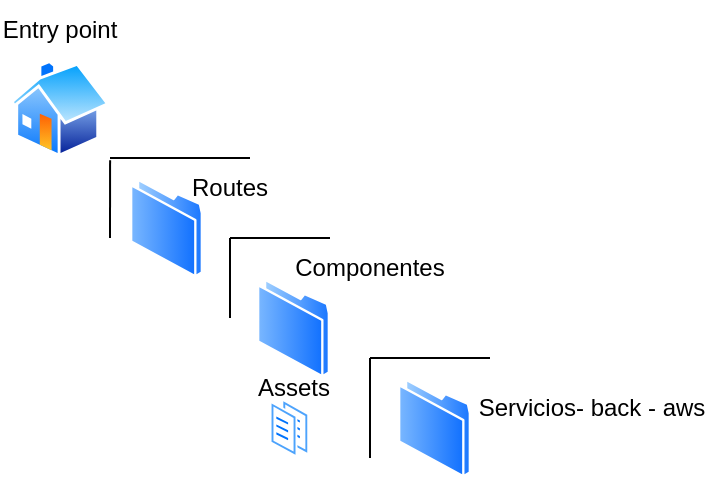 <mxfile version="24.2.7" type="github">
  <diagram name="Página-1" id="_zZfIsROVKrqcc1TlIVI">
    <mxGraphModel dx="756" dy="1561" grid="1" gridSize="10" guides="1" tooltips="1" connect="1" arrows="1" fold="1" page="1" pageScale="1" pageWidth="827" pageHeight="1169" math="0" shadow="0">
      <root>
        <mxCell id="0" />
        <mxCell id="1" parent="0" />
        <mxCell id="ae3VG7JbaiyevE33gcLV-58" value="" style="image;aspect=fixed;perimeter=ellipsePerimeter;html=1;align=center;shadow=0;dashed=0;spacingTop=3;image=img/lib/active_directory/home.svg;" vertex="1" parent="1">
          <mxGeometry x="220" y="-609" width="50" height="48.5" as="geometry" />
        </mxCell>
        <mxCell id="ae3VG7JbaiyevE33gcLV-59" value="" style="image;aspect=fixed;perimeter=ellipsePerimeter;html=1;align=center;shadow=0;dashed=0;spacingTop=3;image=img/lib/active_directory/folder.svg;" vertex="1" parent="1">
          <mxGeometry x="280" y="-550" width="36.5" height="50" as="geometry" />
        </mxCell>
        <mxCell id="ae3VG7JbaiyevE33gcLV-60" value="" style="image;aspect=fixed;perimeter=ellipsePerimeter;html=1;align=center;shadow=0;dashed=0;spacingTop=3;image=img/lib/active_directory/folder.svg;" vertex="1" parent="1">
          <mxGeometry x="343.5" y="-500" width="36.5" height="50" as="geometry" />
        </mxCell>
        <mxCell id="ae3VG7JbaiyevE33gcLV-61" value="" style="image;aspect=fixed;perimeter=ellipsePerimeter;html=1;align=center;shadow=0;dashed=0;spacingTop=3;image=img/lib/active_directory/folder.svg;" vertex="1" parent="1">
          <mxGeometry x="414" y="-450" width="36.5" height="50" as="geometry" />
        </mxCell>
        <mxCell id="ae3VG7JbaiyevE33gcLV-65" value="" style="image;aspect=fixed;perimeter=ellipsePerimeter;html=1;align=center;shadow=0;dashed=0;spacingTop=3;image=img/lib/active_directory/documents.svg;" vertex="1" parent="1">
          <mxGeometry x="349.8" y="-440" width="19.8" height="30" as="geometry" />
        </mxCell>
        <mxCell id="ae3VG7JbaiyevE33gcLV-66" value="" style="endArrow=none;html=1;rounded=0;entryX=1.001;entryY=1.034;entryDx=0;entryDy=0;entryPerimeter=0;" edge="1" parent="1" target="ae3VG7JbaiyevE33gcLV-58">
          <mxGeometry relative="1" as="geometry">
            <mxPoint x="270" y="-520" as="sourcePoint" />
            <mxPoint x="270" y="-560" as="targetPoint" />
          </mxGeometry>
        </mxCell>
        <mxCell id="ae3VG7JbaiyevE33gcLV-67" value="" style="resizable=0;html=1;whiteSpace=wrap;align=right;verticalAlign=bottom;" connectable="0" vertex="1" parent="ae3VG7JbaiyevE33gcLV-66">
          <mxGeometry x="1" relative="1" as="geometry" />
        </mxCell>
        <mxCell id="ae3VG7JbaiyevE33gcLV-68" value="" style="endArrow=none;html=1;rounded=0;" edge="1" parent="1">
          <mxGeometry relative="1" as="geometry">
            <mxPoint x="270" y="-560" as="sourcePoint" />
            <mxPoint x="340" y="-560" as="targetPoint" />
          </mxGeometry>
        </mxCell>
        <mxCell id="ae3VG7JbaiyevE33gcLV-69" value="" style="resizable=0;html=1;whiteSpace=wrap;align=right;verticalAlign=bottom;" connectable="0" vertex="1" parent="ae3VG7JbaiyevE33gcLV-68">
          <mxGeometry x="1" relative="1" as="geometry" />
        </mxCell>
        <mxCell id="ae3VG7JbaiyevE33gcLV-70" value="" style="endArrow=none;html=1;rounded=0;" edge="1" parent="1">
          <mxGeometry relative="1" as="geometry">
            <mxPoint x="330" y="-520" as="sourcePoint" />
            <mxPoint x="380" y="-520" as="targetPoint" />
          </mxGeometry>
        </mxCell>
        <mxCell id="ae3VG7JbaiyevE33gcLV-71" value="" style="resizable=0;html=1;whiteSpace=wrap;align=right;verticalAlign=bottom;" connectable="0" vertex="1" parent="ae3VG7JbaiyevE33gcLV-70">
          <mxGeometry x="1" relative="1" as="geometry" />
        </mxCell>
        <mxCell id="ae3VG7JbaiyevE33gcLV-72" value="" style="endArrow=none;html=1;rounded=0;" edge="1" parent="1">
          <mxGeometry relative="1" as="geometry">
            <mxPoint x="330" y="-520" as="sourcePoint" />
            <mxPoint x="330" y="-480" as="targetPoint" />
          </mxGeometry>
        </mxCell>
        <mxCell id="ae3VG7JbaiyevE33gcLV-73" value="" style="resizable=0;html=1;whiteSpace=wrap;align=right;verticalAlign=bottom;" connectable="0" vertex="1" parent="ae3VG7JbaiyevE33gcLV-72">
          <mxGeometry x="1" relative="1" as="geometry" />
        </mxCell>
        <mxCell id="ae3VG7JbaiyevE33gcLV-74" value="" style="endArrow=none;html=1;rounded=0;" edge="1" parent="1">
          <mxGeometry relative="1" as="geometry">
            <mxPoint x="400" y="-460" as="sourcePoint" />
            <mxPoint x="460" y="-460" as="targetPoint" />
          </mxGeometry>
        </mxCell>
        <mxCell id="ae3VG7JbaiyevE33gcLV-75" value="" style="resizable=0;html=1;whiteSpace=wrap;align=right;verticalAlign=bottom;" connectable="0" vertex="1" parent="ae3VG7JbaiyevE33gcLV-74">
          <mxGeometry x="1" relative="1" as="geometry" />
        </mxCell>
        <mxCell id="ae3VG7JbaiyevE33gcLV-76" value="" style="endArrow=none;html=1;rounded=0;" edge="1" parent="1">
          <mxGeometry relative="1" as="geometry">
            <mxPoint x="400" y="-460" as="sourcePoint" />
            <mxPoint x="400" y="-410" as="targetPoint" />
          </mxGeometry>
        </mxCell>
        <mxCell id="ae3VG7JbaiyevE33gcLV-77" value="" style="resizable=0;html=1;whiteSpace=wrap;align=right;verticalAlign=bottom;" connectable="0" vertex="1" parent="ae3VG7JbaiyevE33gcLV-76">
          <mxGeometry x="1" relative="1" as="geometry" />
        </mxCell>
        <mxCell id="ae3VG7JbaiyevE33gcLV-78" value="Entry point" style="text;html=1;align=center;verticalAlign=middle;whiteSpace=wrap;rounded=0;" vertex="1" parent="1">
          <mxGeometry x="215" y="-639" width="60" height="30" as="geometry" />
        </mxCell>
        <mxCell id="ae3VG7JbaiyevE33gcLV-79" value="Routes" style="text;html=1;align=center;verticalAlign=middle;whiteSpace=wrap;rounded=0;" vertex="1" parent="1">
          <mxGeometry x="300" y="-560.5" width="60" height="30" as="geometry" />
        </mxCell>
        <mxCell id="ae3VG7JbaiyevE33gcLV-80" value="Componentes" style="text;html=1;align=center;verticalAlign=middle;whiteSpace=wrap;rounded=0;" vertex="1" parent="1">
          <mxGeometry x="369.6" y="-520" width="60" height="30" as="geometry" />
        </mxCell>
        <mxCell id="ae3VG7JbaiyevE33gcLV-81" value="Servicios- back - aws" style="text;html=1;align=center;verticalAlign=middle;whiteSpace=wrap;rounded=0;" vertex="1" parent="1">
          <mxGeometry x="450.5" y="-450" width="119.5" height="30" as="geometry" />
        </mxCell>
        <mxCell id="ae3VG7JbaiyevE33gcLV-82" value="Assets" style="text;html=1;align=center;verticalAlign=middle;whiteSpace=wrap;rounded=0;" vertex="1" parent="1">
          <mxGeometry x="331.75" y="-460.5" width="60" height="30" as="geometry" />
        </mxCell>
      </root>
    </mxGraphModel>
  </diagram>
</mxfile>
